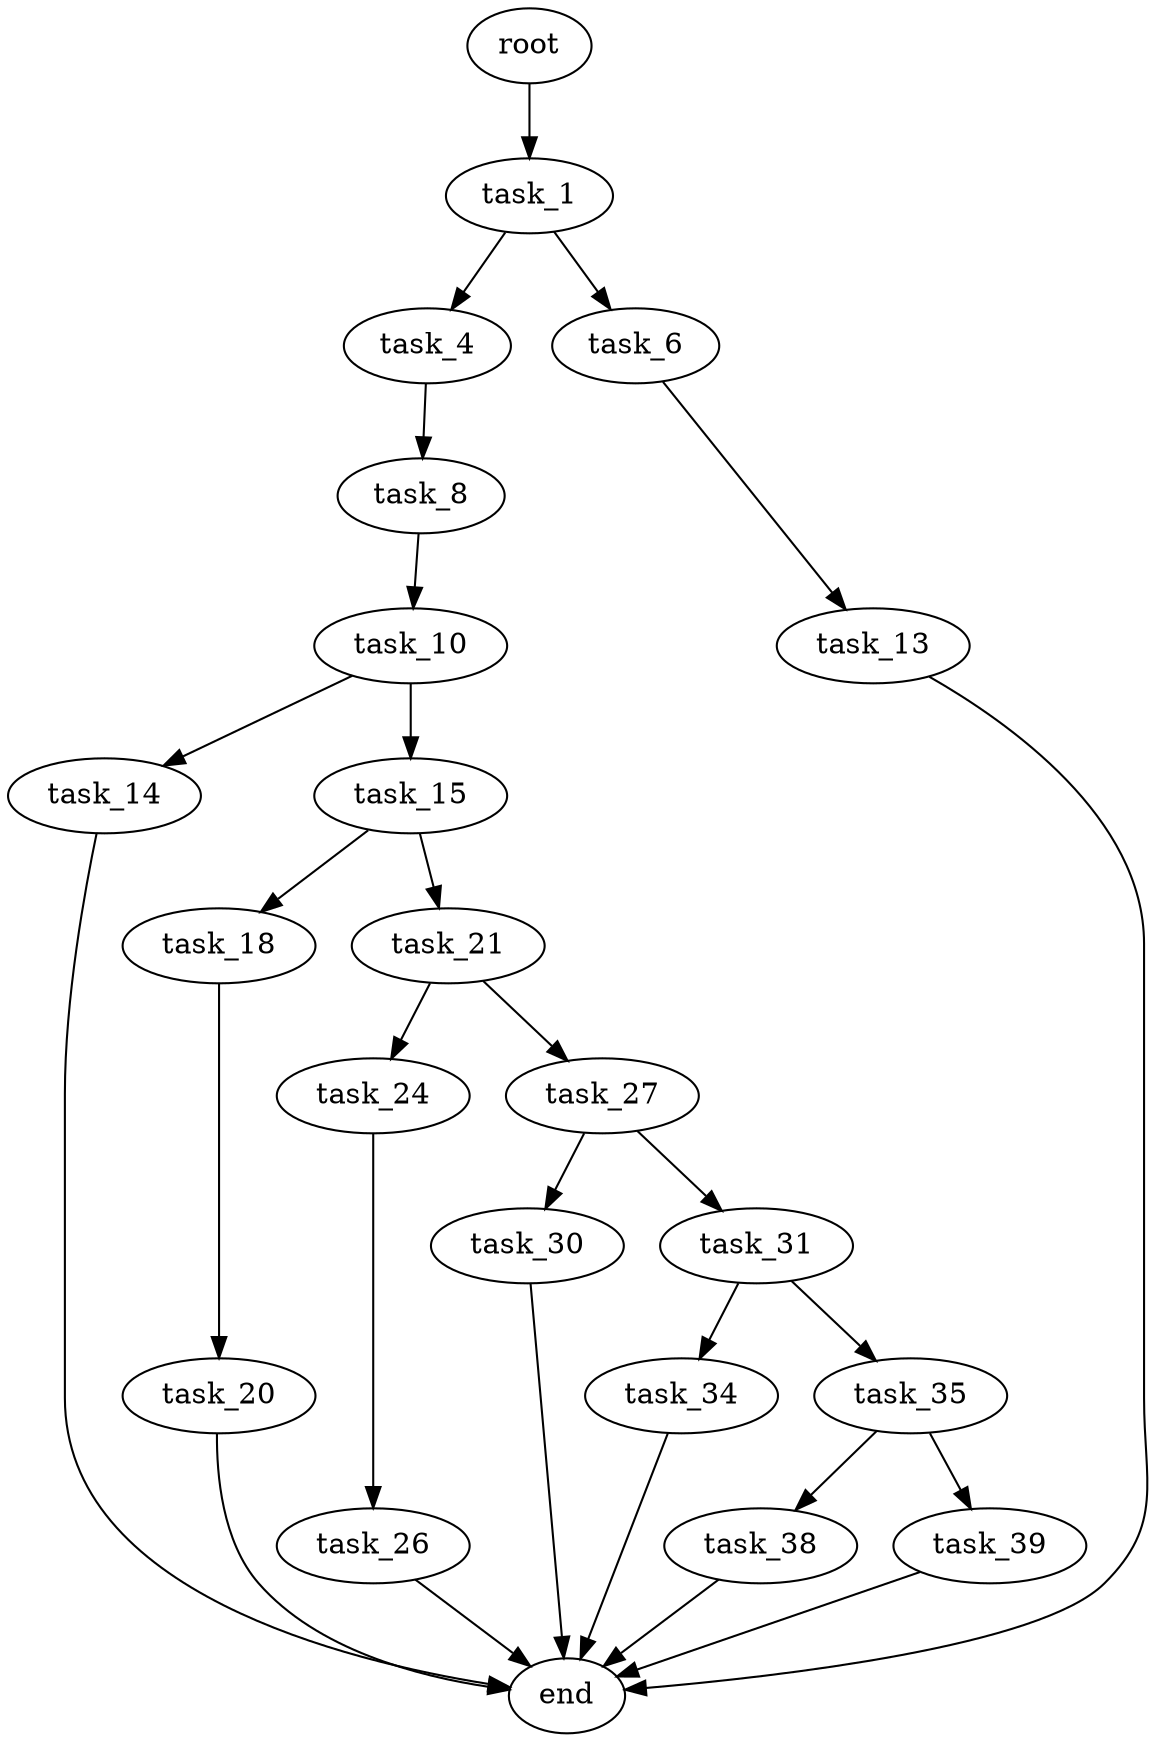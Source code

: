 digraph G {
  root [size="0.000000"];
  task_1 [size="479611533349.000000"];
  task_4 [size="2661203965.000000"];
  task_6 [size="28991029248.000000"];
  task_8 [size="17444614568.000000"];
  task_10 [size="120054365821.000000"];
  task_13 [size="16994055667.000000"];
  task_14 [size="134217728000.000000"];
  task_15 [size="134217728000.000000"];
  task_18 [size="27227056533.000000"];
  task_20 [size="294202348369.000000"];
  task_21 [size="8589934592.000000"];
  task_24 [size="1076470297.000000"];
  task_26 [size="68719476736.000000"];
  task_27 [size="68719476736.000000"];
  task_30 [size="4524321992.000000"];
  task_31 [size="10426072940.000000"];
  task_34 [size="3807031312.000000"];
  task_35 [size="134217728000.000000"];
  task_38 [size="422952869.000000"];
  task_39 [size="4455289012.000000"];
  end [size="0.000000"];

  root -> task_1 [size="1.000000"];
  task_1 -> task_4 [size="679477248.000000"];
  task_1 -> task_6 [size="679477248.000000"];
  task_4 -> task_8 [size="75497472.000000"];
  task_6 -> task_13 [size="75497472.000000"];
  task_8 -> task_10 [size="411041792.000000"];
  task_10 -> task_14 [size="134217728.000000"];
  task_10 -> task_15 [size="134217728.000000"];
  task_13 -> end [size="1.000000"];
  task_14 -> end [size="1.000000"];
  task_15 -> task_18 [size="209715200.000000"];
  task_15 -> task_21 [size="209715200.000000"];
  task_18 -> task_20 [size="33554432.000000"];
  task_20 -> end [size="1.000000"];
  task_21 -> task_24 [size="33554432.000000"];
  task_21 -> task_27 [size="33554432.000000"];
  task_24 -> task_26 [size="33554432.000000"];
  task_26 -> end [size="1.000000"];
  task_27 -> task_30 [size="134217728.000000"];
  task_27 -> task_31 [size="134217728.000000"];
  task_30 -> end [size="1.000000"];
  task_31 -> task_34 [size="411041792.000000"];
  task_31 -> task_35 [size="411041792.000000"];
  task_34 -> end [size="1.000000"];
  task_35 -> task_38 [size="209715200.000000"];
  task_35 -> task_39 [size="209715200.000000"];
  task_38 -> end [size="1.000000"];
  task_39 -> end [size="1.000000"];
}
